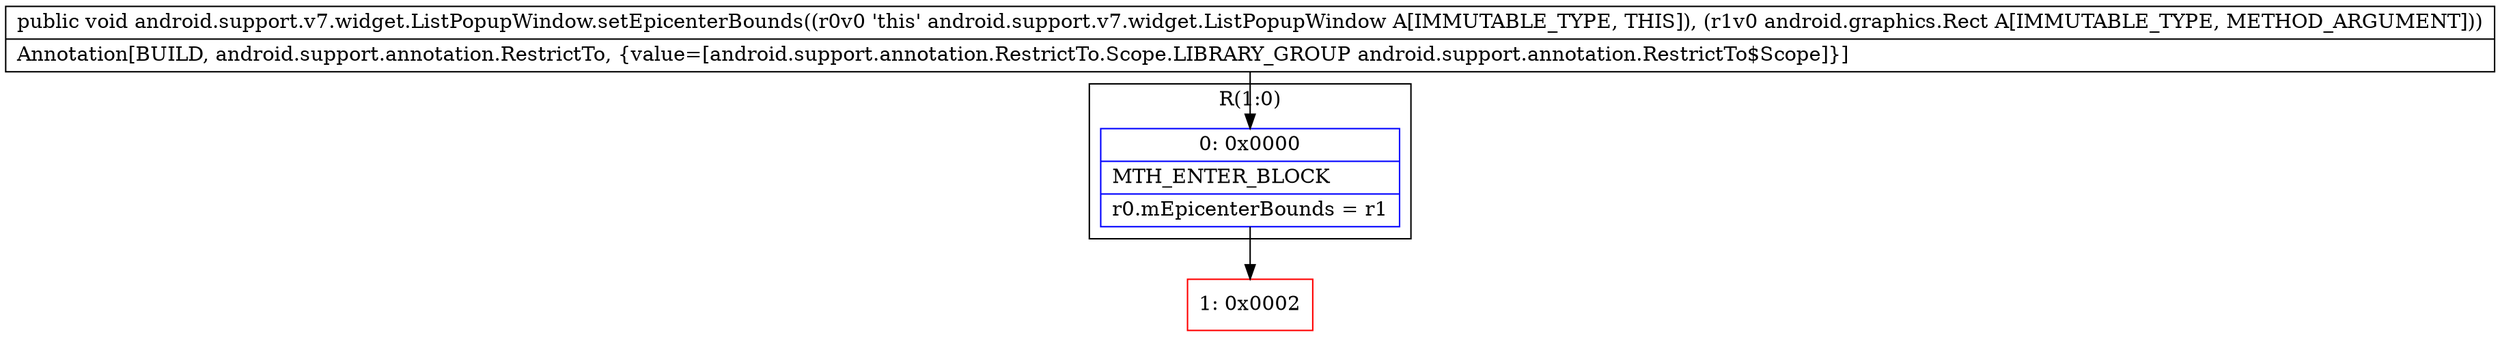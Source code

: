 digraph "CFG forandroid.support.v7.widget.ListPopupWindow.setEpicenterBounds(Landroid\/graphics\/Rect;)V" {
subgraph cluster_Region_1755288071 {
label = "R(1:0)";
node [shape=record,color=blue];
Node_0 [shape=record,label="{0\:\ 0x0000|MTH_ENTER_BLOCK\l|r0.mEpicenterBounds = r1\l}"];
}
Node_1 [shape=record,color=red,label="{1\:\ 0x0002}"];
MethodNode[shape=record,label="{public void android.support.v7.widget.ListPopupWindow.setEpicenterBounds((r0v0 'this' android.support.v7.widget.ListPopupWindow A[IMMUTABLE_TYPE, THIS]), (r1v0 android.graphics.Rect A[IMMUTABLE_TYPE, METHOD_ARGUMENT]))  | Annotation[BUILD, android.support.annotation.RestrictTo, \{value=[android.support.annotation.RestrictTo.Scope.LIBRARY_GROUP android.support.annotation.RestrictTo$Scope]\}]\l}"];
MethodNode -> Node_0;
Node_0 -> Node_1;
}

